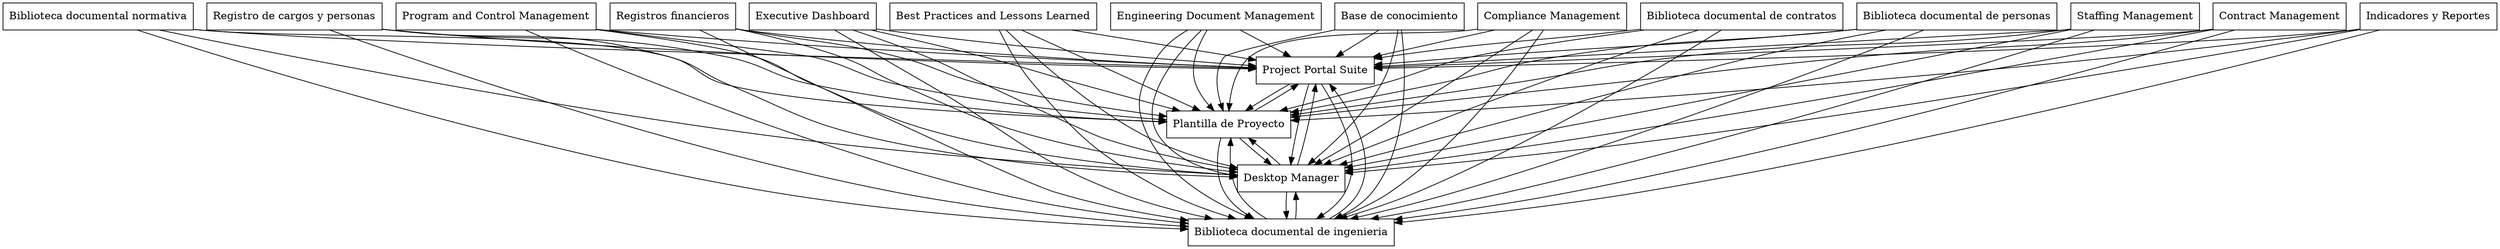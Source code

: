 digraph{
graph [rankdir=TB];
node [shape=box];
edge [arrowhead=normal];
0[label="Best Practices and Lessons Learned",]
1[label="Project Portal Suite",]
2[label="Plantilla de Proyecto",]
3[label="Registros financieros",]
4[label="Registro de cargos y personas",]
5[label="Engineering Document Management",]
6[label="Biblioteca documental normativa",]
7[label="Program and Control Management",]
8[label="Executive Dashboard",]
9[label="Staffing Management",]
10[label="Contract Management",]
11[label="Indicadores y Reportes",]
12[label="Biblioteca documental de ingenieria",]
13[label="Base de conocimiento",]
14[label="Compliance Management",]
15[label="Biblioteca documental de contratos",]
16[label="Desktop Manager",]
17[label="Biblioteca documental de personas",]
0->1[label="",]
0->2[label="",]
0->12[label="",]
0->16[label="",]
1->2[label="",]
1->12[label="",]
1->16[label="",]
2->1[label="",]
2->12[label="",]
2->16[label="",]
3->1[label="",]
3->2[label="",]
3->12[label="",]
3->16[label="",]
4->1[label="",]
4->2[label="",]
4->12[label="",]
4->16[label="",]
5->1[label="",]
5->2[label="",]
5->12[label="",]
5->16[label="",]
6->1[label="",]
6->2[label="",]
6->12[label="",]
6->16[label="",]
7->1[label="",]
7->2[label="",]
7->12[label="",]
7->16[label="",]
8->1[label="",]
8->2[label="",]
8->12[label="",]
8->16[label="",]
9->1[label="",]
9->2[label="",]
9->12[label="",]
9->16[label="",]
10->1[label="",]
10->2[label="",]
10->12[label="",]
10->16[label="",]
11->1[label="",]
11->2[label="",]
11->12[label="",]
11->16[label="",]
12->1[label="",]
12->2[label="",]
12->16[label="",]
13->1[label="",]
13->2[label="",]
13->12[label="",]
13->16[label="",]
14->1[label="",]
14->2[label="",]
14->12[label="",]
14->16[label="",]
15->1[label="",]
15->2[label="",]
15->12[label="",]
15->16[label="",]
16->1[label="",]
16->2[label="",]
16->12[label="",]
17->1[label="",]
17->2[label="",]
17->12[label="",]
17->16[label="",]
}
